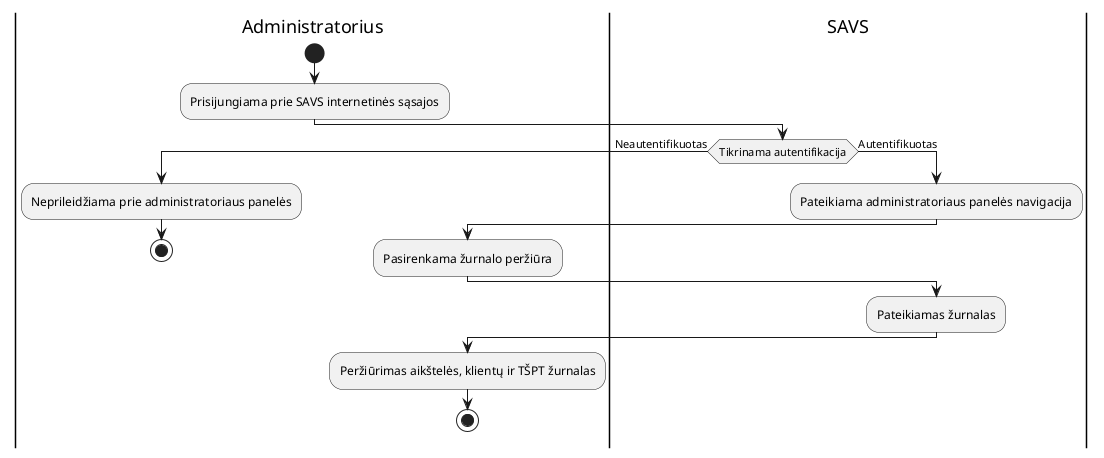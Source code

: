 @startuml

|Administratorius|
start
:Prisijungiama prie SAVS internetinės sąsajos;
|SAVS|
if (Tikrinama autentifikacija) then (Neautentifikuotas)
|Administratorius|
:Neprileidžiama prie administratoriaus panelės;
stop
else (Autentifikuotas)
|SAVS|
:Pateikiama administratoriaus panelės navigacija;
|Administratorius|
:Pasirenkama žurnalo peržiūra;
|SAVS|
:Pateikiamas žurnalas;
|Administratorius|
:Peržiūrimas aikštelės, klientų ir TŠPT žurnalas;
stop
endif

@enduml